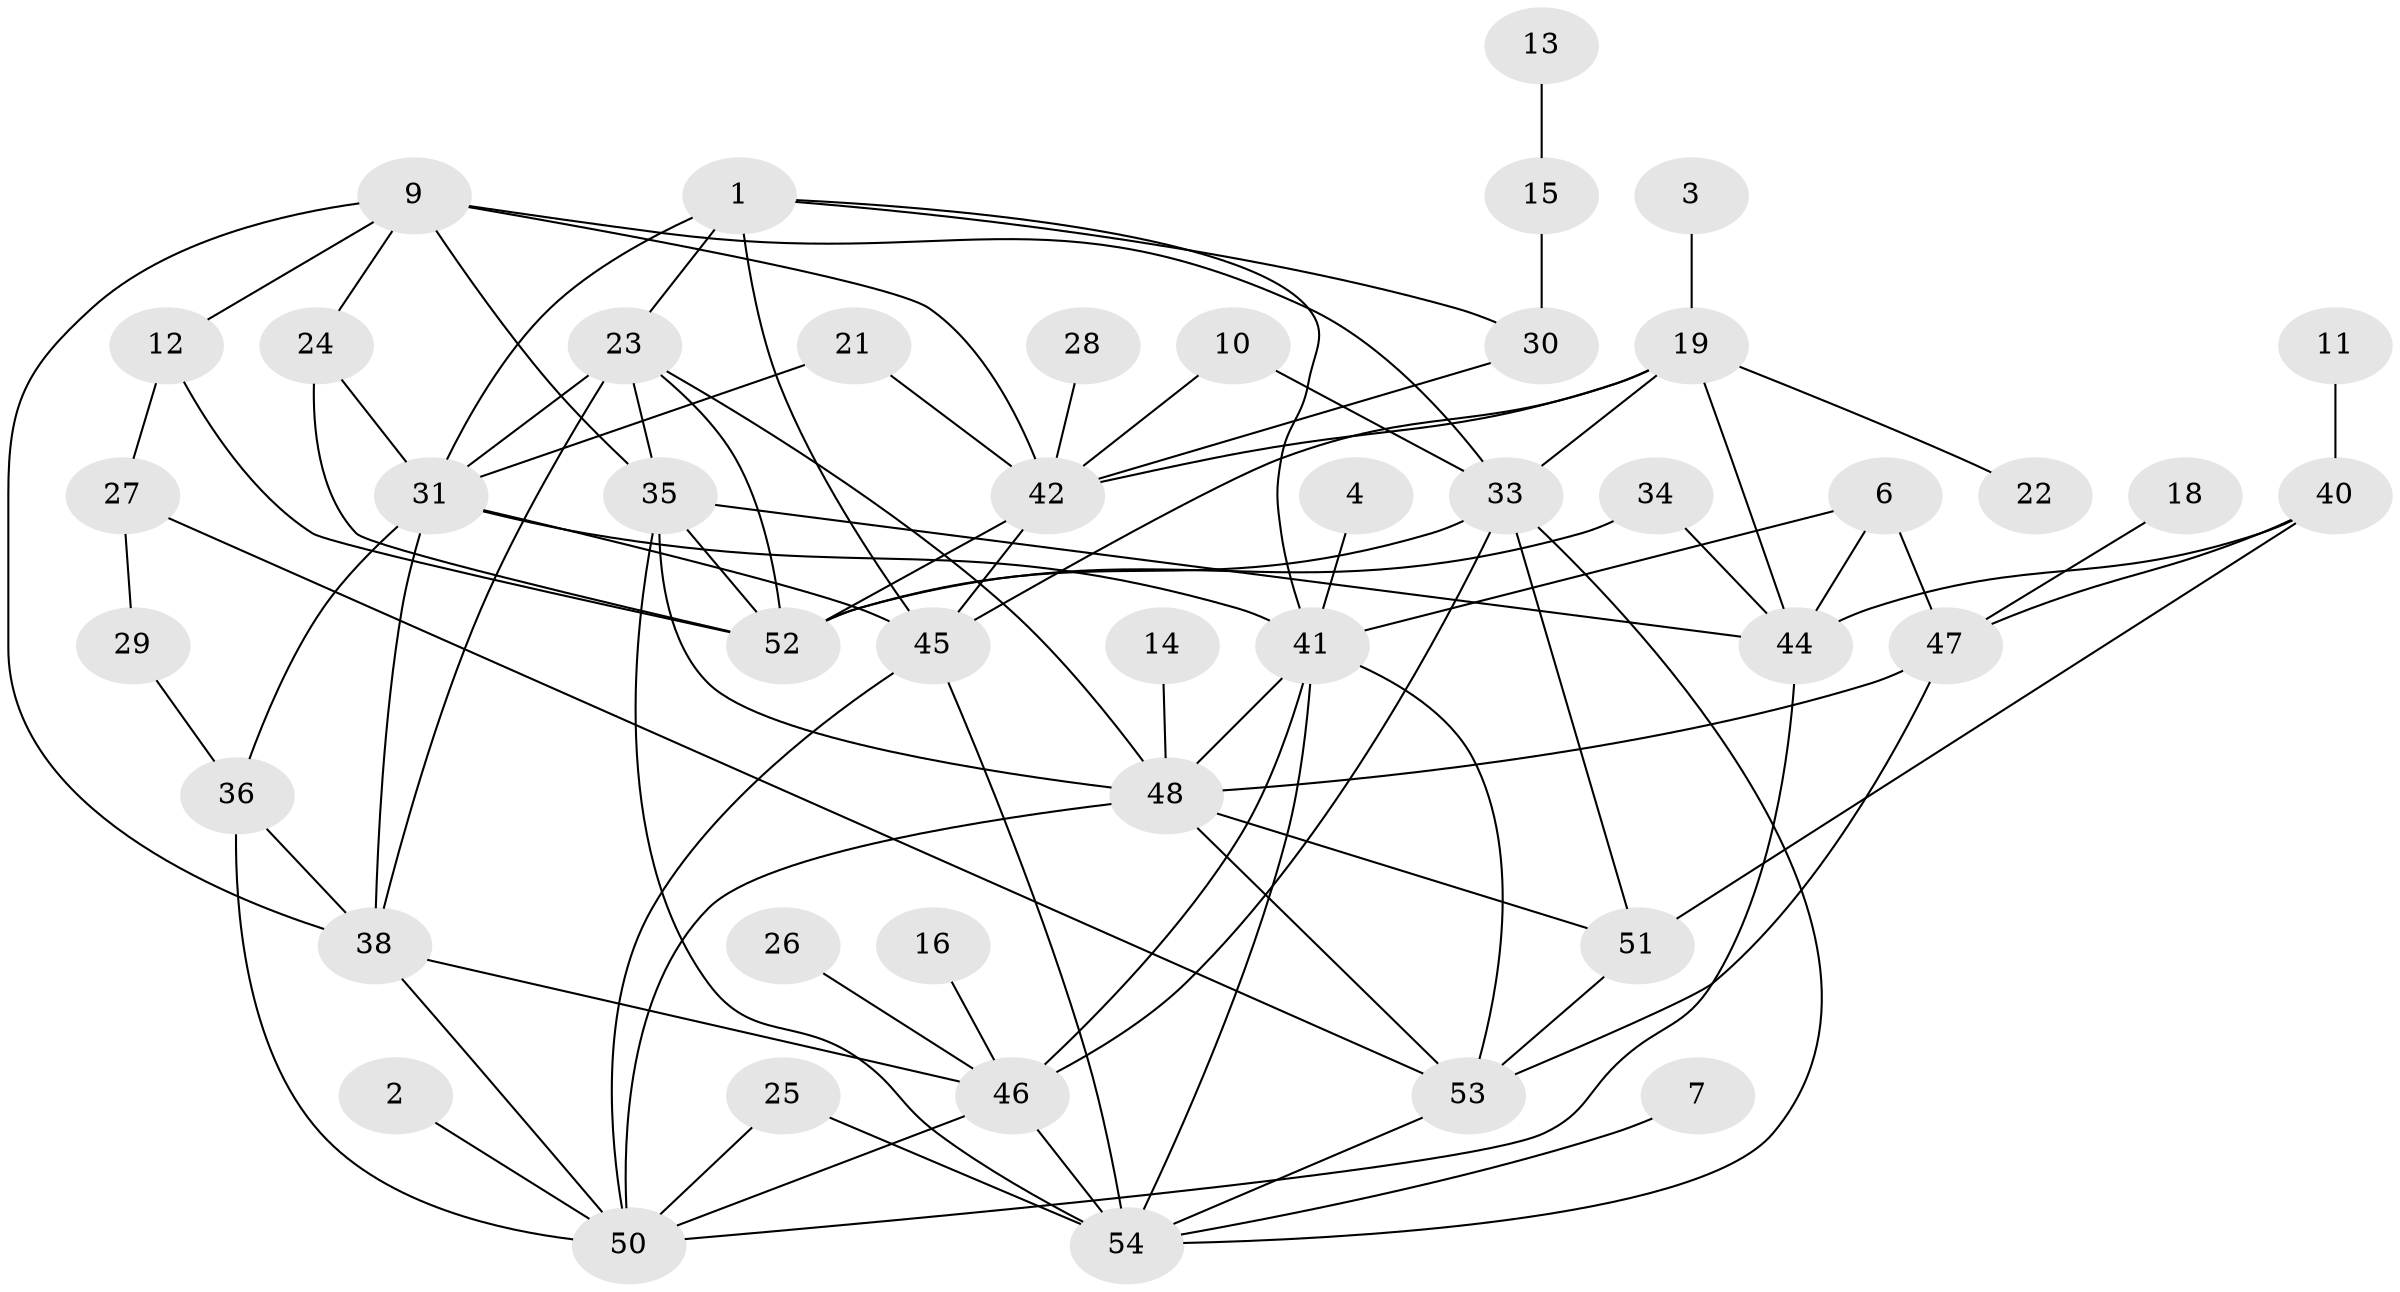 // original degree distribution, {3: 0.2818181818181818, 2: 0.17272727272727273, 1: 0.19090909090909092, 4: 0.15454545454545454, 5: 0.07272727272727272, 0: 0.08181818181818182, 6: 0.03636363636363636, 8: 0.00909090909090909}
// Generated by graph-tools (version 1.1) at 2025/46/03/06/25 01:46:56]
// undirected, 45 vertices, 89 edges
graph export_dot {
graph [start="1"]
  node [color=gray90,style=filled];
  1;
  2;
  3;
  4;
  6;
  7;
  9;
  10;
  11;
  12;
  13;
  14;
  15;
  16;
  18;
  19;
  21;
  22;
  23;
  24;
  25;
  26;
  27;
  28;
  29;
  30;
  31;
  33;
  34;
  35;
  36;
  38;
  40;
  41;
  42;
  44;
  45;
  46;
  47;
  48;
  50;
  51;
  52;
  53;
  54;
  1 -- 23 [weight=1.0];
  1 -- 30 [weight=1.0];
  1 -- 31 [weight=1.0];
  1 -- 41 [weight=1.0];
  1 -- 45 [weight=1.0];
  2 -- 50 [weight=1.0];
  3 -- 19 [weight=1.0];
  4 -- 41 [weight=1.0];
  6 -- 41 [weight=1.0];
  6 -- 44 [weight=1.0];
  6 -- 47 [weight=1.0];
  7 -- 54 [weight=1.0];
  9 -- 12 [weight=1.0];
  9 -- 24 [weight=1.0];
  9 -- 33 [weight=1.0];
  9 -- 35 [weight=1.0];
  9 -- 38 [weight=1.0];
  9 -- 42 [weight=1.0];
  10 -- 33 [weight=1.0];
  10 -- 42 [weight=1.0];
  11 -- 40 [weight=1.0];
  12 -- 27 [weight=1.0];
  12 -- 52 [weight=1.0];
  13 -- 15 [weight=1.0];
  14 -- 48 [weight=1.0];
  15 -- 30 [weight=1.0];
  16 -- 46 [weight=1.0];
  18 -- 47 [weight=1.0];
  19 -- 22 [weight=1.0];
  19 -- 33 [weight=1.0];
  19 -- 42 [weight=1.0];
  19 -- 44 [weight=1.0];
  19 -- 45 [weight=1.0];
  21 -- 31 [weight=1.0];
  21 -- 42 [weight=1.0];
  23 -- 31 [weight=1.0];
  23 -- 35 [weight=1.0];
  23 -- 38 [weight=1.0];
  23 -- 48 [weight=1.0];
  23 -- 52 [weight=1.0];
  24 -- 31 [weight=1.0];
  24 -- 52 [weight=1.0];
  25 -- 50 [weight=1.0];
  25 -- 54 [weight=1.0];
  26 -- 46 [weight=1.0];
  27 -- 29 [weight=1.0];
  27 -- 53 [weight=1.0];
  28 -- 42 [weight=1.0];
  29 -- 36 [weight=1.0];
  30 -- 42 [weight=2.0];
  31 -- 36 [weight=1.0];
  31 -- 38 [weight=1.0];
  31 -- 41 [weight=1.0];
  31 -- 45 [weight=1.0];
  33 -- 46 [weight=1.0];
  33 -- 51 [weight=1.0];
  33 -- 52 [weight=1.0];
  33 -- 54 [weight=1.0];
  34 -- 44 [weight=1.0];
  34 -- 52 [weight=1.0];
  35 -- 44 [weight=1.0];
  35 -- 48 [weight=1.0];
  35 -- 52 [weight=1.0];
  35 -- 54 [weight=2.0];
  36 -- 38 [weight=1.0];
  36 -- 50 [weight=1.0];
  38 -- 46 [weight=1.0];
  38 -- 50 [weight=1.0];
  40 -- 44 [weight=1.0];
  40 -- 47 [weight=1.0];
  40 -- 51 [weight=1.0];
  41 -- 46 [weight=1.0];
  41 -- 48 [weight=1.0];
  41 -- 53 [weight=1.0];
  41 -- 54 [weight=1.0];
  42 -- 45 [weight=1.0];
  42 -- 52 [weight=1.0];
  44 -- 50 [weight=1.0];
  45 -- 50 [weight=1.0];
  45 -- 54 [weight=1.0];
  46 -- 50 [weight=1.0];
  46 -- 54 [weight=1.0];
  47 -- 48 [weight=1.0];
  47 -- 53 [weight=1.0];
  48 -- 50 [weight=1.0];
  48 -- 51 [weight=1.0];
  48 -- 53 [weight=1.0];
  51 -- 53 [weight=1.0];
  53 -- 54 [weight=1.0];
}
